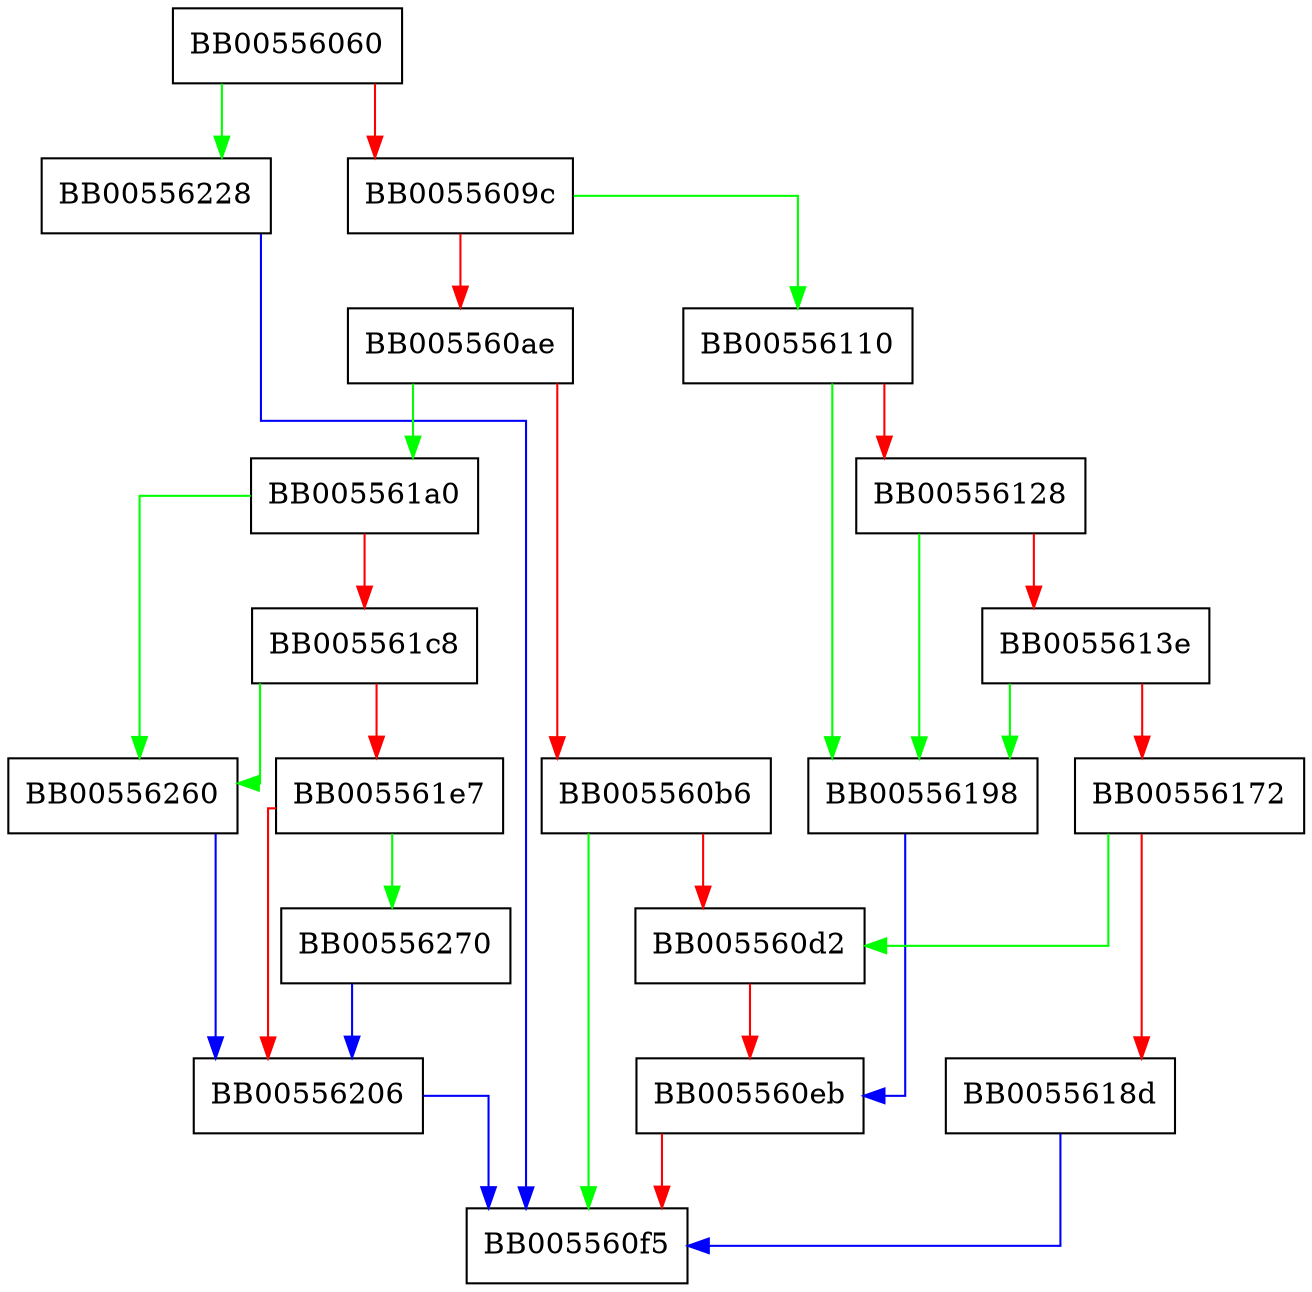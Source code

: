 digraph OSSL_CMP_try_certreq {
  node [shape="box"];
  graph [splines=ortho];
  BB00556060 -> BB00556228 [color="green"];
  BB00556060 -> BB0055609c [color="red"];
  BB0055609c -> BB00556110 [color="green"];
  BB0055609c -> BB005560ae [color="red"];
  BB005560ae -> BB005561a0 [color="green"];
  BB005560ae -> BB005560b6 [color="red"];
  BB005560b6 -> BB005560f5 [color="green"];
  BB005560b6 -> BB005560d2 [color="red"];
  BB005560d2 -> BB005560eb [color="red"];
  BB005560eb -> BB005560f5 [color="red"];
  BB00556110 -> BB00556198 [color="green"];
  BB00556110 -> BB00556128 [color="red"];
  BB00556128 -> BB00556198 [color="green"];
  BB00556128 -> BB0055613e [color="red"];
  BB0055613e -> BB00556198 [color="green"];
  BB0055613e -> BB00556172 [color="red"];
  BB00556172 -> BB005560d2 [color="green"];
  BB00556172 -> BB0055618d [color="red"];
  BB0055618d -> BB005560f5 [color="blue"];
  BB00556198 -> BB005560eb [color="blue"];
  BB005561a0 -> BB00556260 [color="green"];
  BB005561a0 -> BB005561c8 [color="red"];
  BB005561c8 -> BB00556260 [color="green"];
  BB005561c8 -> BB005561e7 [color="red"];
  BB005561e7 -> BB00556270 [color="green"];
  BB005561e7 -> BB00556206 [color="red"];
  BB00556206 -> BB005560f5 [color="blue"];
  BB00556228 -> BB005560f5 [color="blue"];
  BB00556260 -> BB00556206 [color="blue"];
  BB00556270 -> BB00556206 [color="blue"];
}